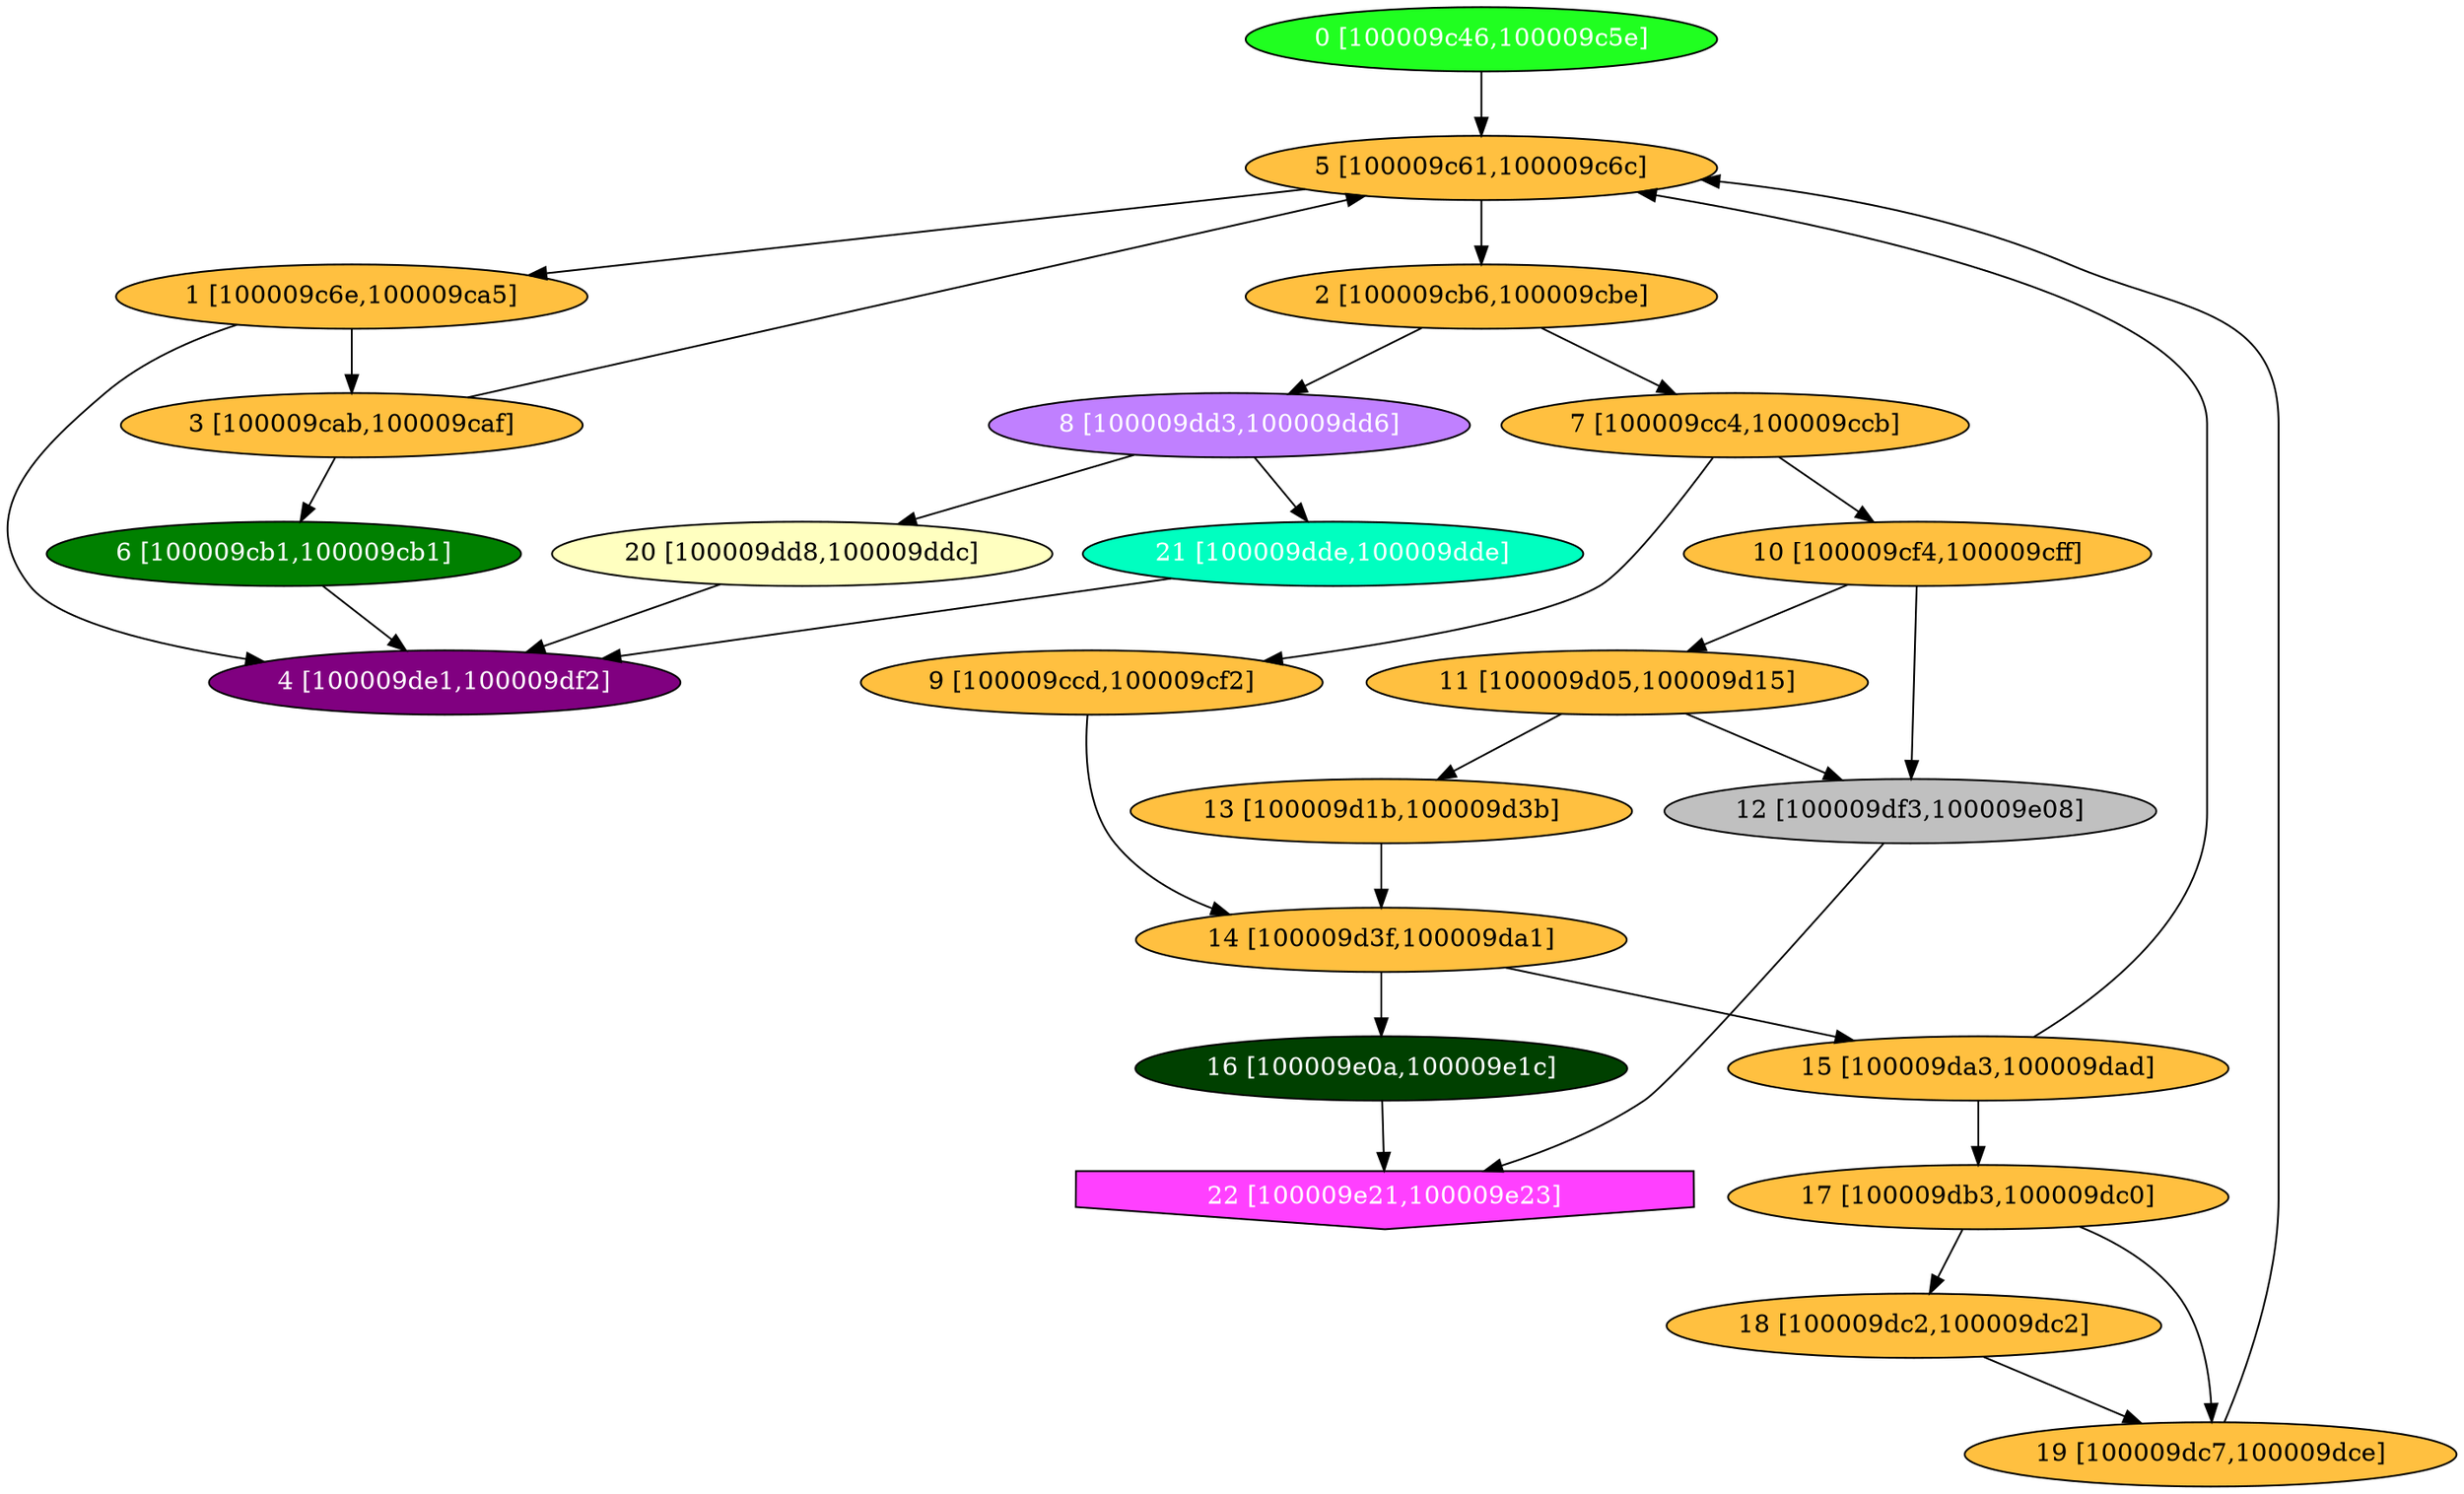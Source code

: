 diGraph tar{
	tar_0  [style=filled fillcolor="#20FF20" fontcolor="#ffffff" shape=oval label="0 [100009c46,100009c5e]"]
	tar_1  [style=filled fillcolor="#FFC040" fontcolor="#000000" shape=oval label="1 [100009c6e,100009ca5]"]
	tar_2  [style=filled fillcolor="#FFC040" fontcolor="#000000" shape=oval label="2 [100009cb6,100009cbe]"]
	tar_3  [style=filled fillcolor="#FFC040" fontcolor="#000000" shape=oval label="3 [100009cab,100009caf]"]
	tar_4  [style=filled fillcolor="#800080" fontcolor="#ffffff" shape=oval label="4 [100009de1,100009df2]"]
	tar_5  [style=filled fillcolor="#FFC040" fontcolor="#000000" shape=oval label="5 [100009c61,100009c6c]"]
	tar_6  [style=filled fillcolor="#008000" fontcolor="#ffffff" shape=oval label="6 [100009cb1,100009cb1]"]
	tar_7  [style=filled fillcolor="#FFC040" fontcolor="#000000" shape=oval label="7 [100009cc4,100009ccb]"]
	tar_8  [style=filled fillcolor="#C080FF" fontcolor="#ffffff" shape=oval label="8 [100009dd3,100009dd6]"]
	tar_9  [style=filled fillcolor="#FFC040" fontcolor="#000000" shape=oval label="9 [100009ccd,100009cf2]"]
	tar_a  [style=filled fillcolor="#FFC040" fontcolor="#000000" shape=oval label="10 [100009cf4,100009cff]"]
	tar_b  [style=filled fillcolor="#FFC040" fontcolor="#000000" shape=oval label="11 [100009d05,100009d15]"]
	tar_c  [style=filled fillcolor="#C0C0C0" fontcolor="#000000" shape=oval label="12 [100009df3,100009e08]"]
	tar_d  [style=filled fillcolor="#FFC040" fontcolor="#000000" shape=oval label="13 [100009d1b,100009d3b]"]
	tar_e  [style=filled fillcolor="#FFC040" fontcolor="#000000" shape=oval label="14 [100009d3f,100009da1]"]
	tar_f  [style=filled fillcolor="#FFC040" fontcolor="#000000" shape=oval label="15 [100009da3,100009dad]"]
	tar_10  [style=filled fillcolor="#004000" fontcolor="#ffffff" shape=oval label="16 [100009e0a,100009e1c]"]
	tar_11  [style=filled fillcolor="#FFC040" fontcolor="#000000" shape=oval label="17 [100009db3,100009dc0]"]
	tar_12  [style=filled fillcolor="#FFC040" fontcolor="#000000" shape=oval label="18 [100009dc2,100009dc2]"]
	tar_13  [style=filled fillcolor="#FFC040" fontcolor="#000000" shape=oval label="19 [100009dc7,100009dce]"]
	tar_14  [style=filled fillcolor="#FFFFC0" fontcolor="#000000" shape=oval label="20 [100009dd8,100009ddc]"]
	tar_15  [style=filled fillcolor="#00FFC0" fontcolor="#ffffff" shape=oval label="21 [100009dde,100009dde]"]
	tar_16  [style=filled fillcolor="#FF40FF" fontcolor="#ffffff" shape=invhouse label="22 [100009e21,100009e23]"]

	tar_0 -> tar_5
	tar_1 -> tar_3
	tar_1 -> tar_4
	tar_2 -> tar_7
	tar_2 -> tar_8
	tar_3 -> tar_5
	tar_3 -> tar_6
	tar_5 -> tar_1
	tar_5 -> tar_2
	tar_6 -> tar_4
	tar_7 -> tar_9
	tar_7 -> tar_a
	tar_8 -> tar_14
	tar_8 -> tar_15
	tar_9 -> tar_e
	tar_a -> tar_b
	tar_a -> tar_c
	tar_b -> tar_c
	tar_b -> tar_d
	tar_c -> tar_16
	tar_d -> tar_e
	tar_e -> tar_f
	tar_e -> tar_10
	tar_f -> tar_5
	tar_f -> tar_11
	tar_10 -> tar_16
	tar_11 -> tar_12
	tar_11 -> tar_13
	tar_12 -> tar_13
	tar_13 -> tar_5
	tar_14 -> tar_4
	tar_15 -> tar_4
}